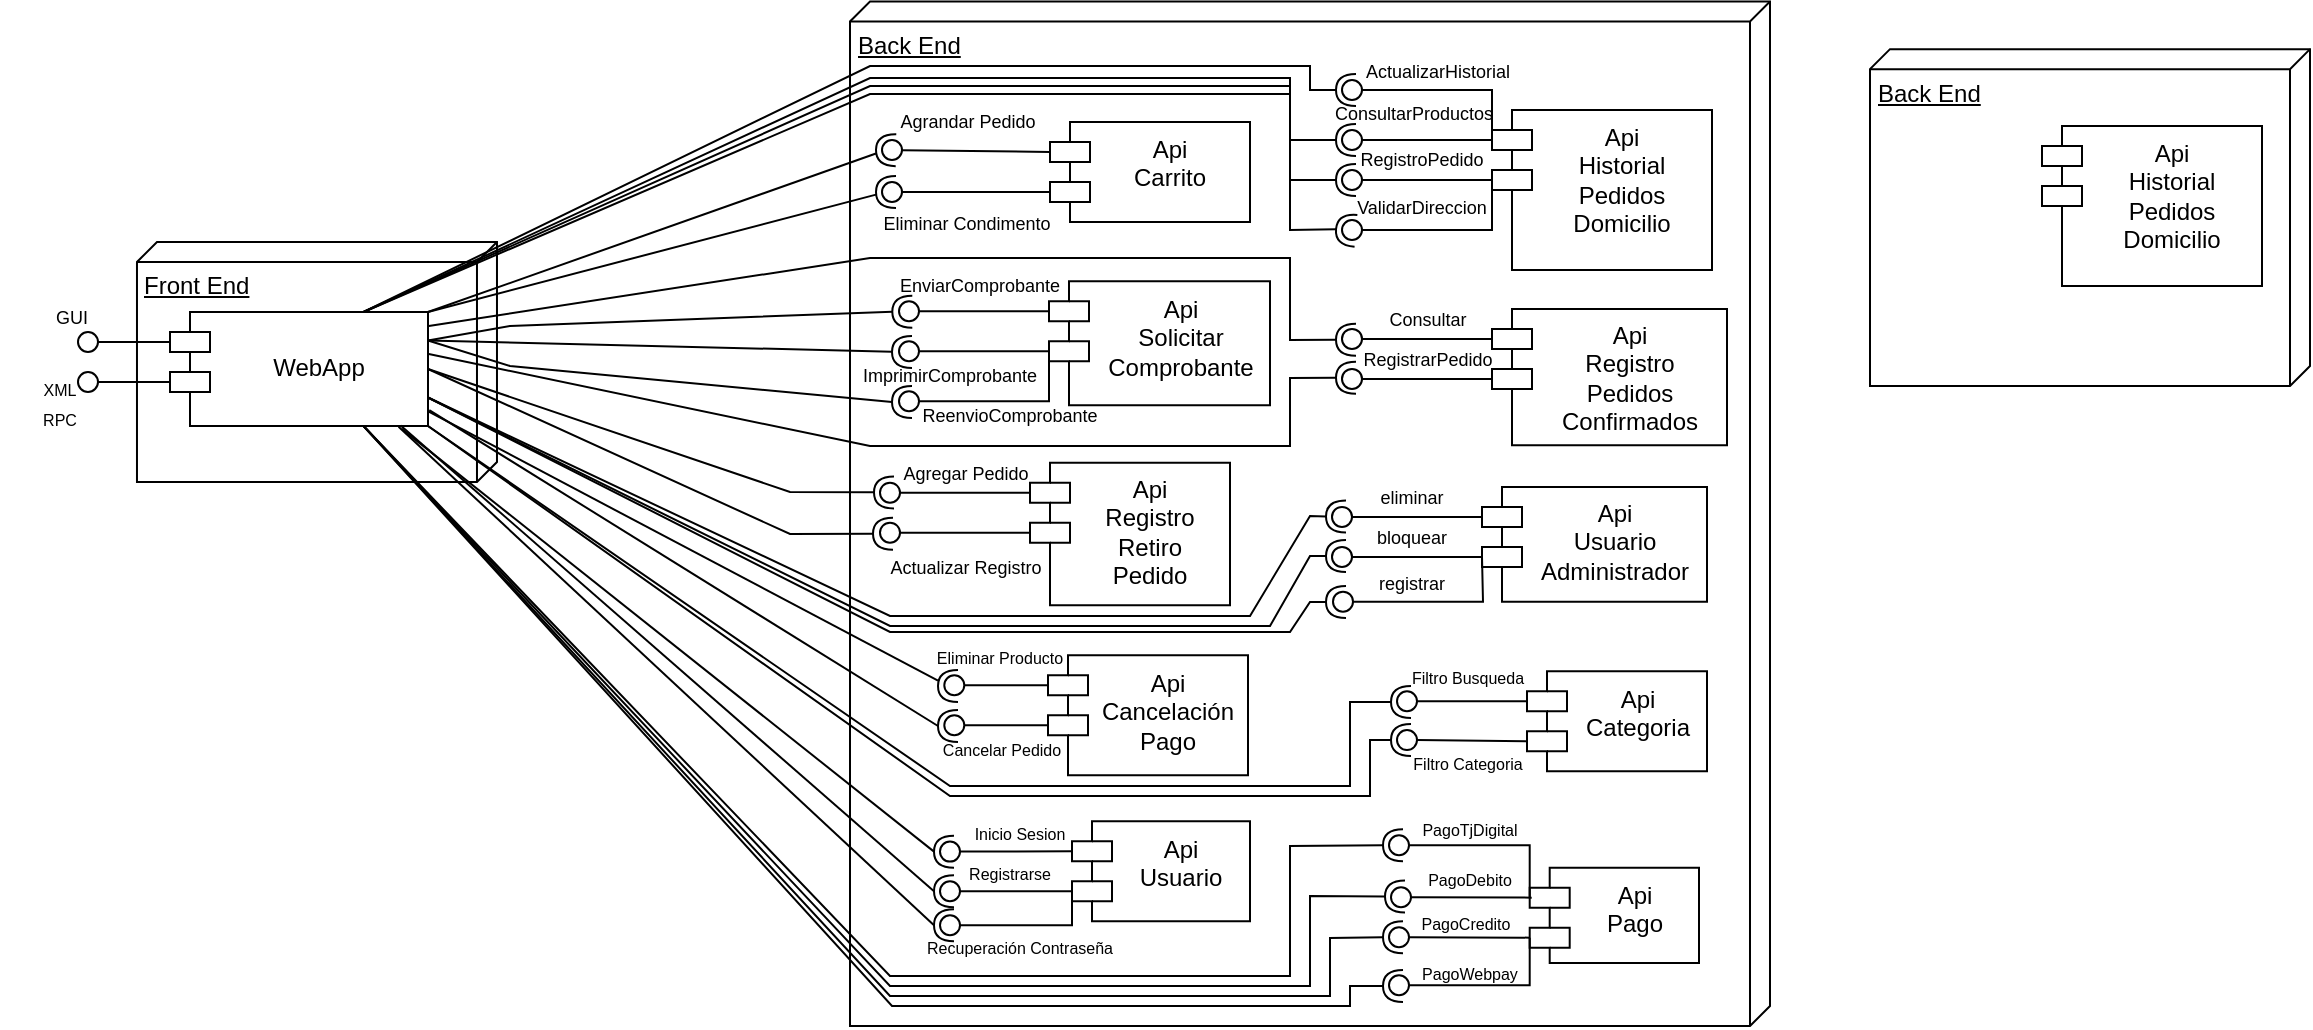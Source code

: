 <mxfile version="28.2.8">
  <diagram id="C5RBs43oDa-KdzZeNtuy" name="Page-1">
    <mxGraphModel dx="1069" dy="635" grid="1" gridSize="10" guides="1" tooltips="1" connect="1" arrows="1" fold="1" page="1" pageScale="1" pageWidth="827" pageHeight="1169" math="0" shadow="0">
      <root>
        <mxCell id="WIyWlLk6GJQsqaUBKTNV-0" />
        <mxCell id="WIyWlLk6GJQsqaUBKTNV-1" parent="WIyWlLk6GJQsqaUBKTNV-0" />
        <mxCell id="bISnMw1h52m2vTsG89oo-0" value="Front End" style="verticalAlign=top;align=left;spacingTop=8;spacingLeft=2;spacingRight=12;shape=cube;size=10;direction=south;fontStyle=4;html=1;whiteSpace=wrap;" parent="WIyWlLk6GJQsqaUBKTNV-1" vertex="1">
          <mxGeometry x="233.49" y="608" width="180" height="120" as="geometry" />
        </mxCell>
        <mxCell id="bISnMw1h52m2vTsG89oo-1" value="&lt;div&gt;&lt;br&gt;&lt;/div&gt;WebApp" style="shape=module;align=center;spacingLeft=20;align=center;verticalAlign=top;whiteSpace=wrap;html=1;" parent="WIyWlLk6GJQsqaUBKTNV-1" vertex="1">
          <mxGeometry x="250" y="643" width="129" height="57" as="geometry" />
        </mxCell>
        <mxCell id="bISnMw1h52m2vTsG89oo-3" value="" style="rounded=0;orthogonalLoop=1;jettySize=auto;html=1;endArrow=oval;endFill=0;sketch=0;sourcePerimeterSpacing=0;targetPerimeterSpacing=0;endSize=10;exitX=0;exitY=0;exitDx=0;exitDy=15;exitPerimeter=0;" parent="WIyWlLk6GJQsqaUBKTNV-1" source="bISnMw1h52m2vTsG89oo-1" edge="1">
          <mxGeometry relative="1" as="geometry">
            <mxPoint x="369" y="698" as="sourcePoint" />
            <mxPoint x="209" y="658" as="targetPoint" />
          </mxGeometry>
        </mxCell>
        <mxCell id="bISnMw1h52m2vTsG89oo-5" value="" style="rounded=0;orthogonalLoop=1;jettySize=auto;html=1;endArrow=oval;endFill=0;sketch=0;sourcePerimeterSpacing=0;targetPerimeterSpacing=0;endSize=10;exitX=0;exitY=0;exitDx=0;exitDy=35;exitPerimeter=0;" parent="WIyWlLk6GJQsqaUBKTNV-1" source="bISnMw1h52m2vTsG89oo-1" edge="1">
          <mxGeometry relative="1" as="geometry">
            <mxPoint x="269" y="683" as="sourcePoint" />
            <mxPoint x="209" y="678" as="targetPoint" />
          </mxGeometry>
        </mxCell>
        <mxCell id="bISnMw1h52m2vTsG89oo-6" value="&lt;font style=&quot;font-size: 9px;&quot;&gt;GUI&lt;/font&gt;" style="text;html=1;whiteSpace=wrap;strokeColor=none;fillColor=none;align=center;verticalAlign=middle;rounded=0;" parent="WIyWlLk6GJQsqaUBKTNV-1" vertex="1">
          <mxGeometry x="171" y="630" width="60" height="30" as="geometry" />
        </mxCell>
        <mxCell id="bISnMw1h52m2vTsG89oo-7" value="&lt;font style=&quot;font-size: 8px;&quot;&gt;XML&lt;/font&gt;&lt;div&gt;&lt;font style=&quot;font-size: 8px;&quot;&gt;RPC&lt;/font&gt;&lt;/div&gt;" style="text;html=1;whiteSpace=wrap;strokeColor=none;fillColor=none;align=center;verticalAlign=middle;rounded=0;" parent="WIyWlLk6GJQsqaUBKTNV-1" vertex="1">
          <mxGeometry x="165" y="673" width="60" height="30" as="geometry" />
        </mxCell>
        <mxCell id="bISnMw1h52m2vTsG89oo-41" value="Back End" style="verticalAlign=top;align=left;spacingTop=8;spacingLeft=2;spacingRight=12;shape=cube;size=10;direction=south;fontStyle=4;html=1;whiteSpace=wrap;" parent="WIyWlLk6GJQsqaUBKTNV-1" vertex="1">
          <mxGeometry x="590" y="487.72" width="460" height="512.28" as="geometry" />
        </mxCell>
        <mxCell id="bISnMw1h52m2vTsG89oo-43" value="Api&lt;div&gt;Cancelación Pago&lt;/div&gt;" style="shape=module;align=left;spacingLeft=20;align=center;verticalAlign=top;whiteSpace=wrap;html=1;" parent="WIyWlLk6GJQsqaUBKTNV-1" vertex="1">
          <mxGeometry x="689" y="814.63" width="100" height="60" as="geometry" />
        </mxCell>
        <mxCell id="bISnMw1h52m2vTsG89oo-45" value="" style="rounded=0;orthogonalLoop=1;jettySize=auto;html=1;endArrow=oval;endFill=0;sketch=0;sourcePerimeterSpacing=0;targetPerimeterSpacing=0;endSize=10;exitX=0;exitY=0;exitDx=0;exitDy=15;exitPerimeter=0;" parent="WIyWlLk6GJQsqaUBKTNV-1" source="bISnMw1h52m2vTsG89oo-43" edge="1">
          <mxGeometry relative="1" as="geometry">
            <mxPoint x="689" y="824.63" as="sourcePoint" />
            <mxPoint x="642.15" y="829.63" as="targetPoint" />
            <Array as="points" />
          </mxGeometry>
        </mxCell>
        <mxCell id="bISnMw1h52m2vTsG89oo-46" value="" style="rounded=0;orthogonalLoop=1;jettySize=auto;html=1;endArrow=oval;endFill=0;sketch=0;sourcePerimeterSpacing=0;targetPerimeterSpacing=0;endSize=10;exitX=0;exitY=0;exitDx=0;exitDy=35;exitPerimeter=0;" parent="WIyWlLk6GJQsqaUBKTNV-1" source="bISnMw1h52m2vTsG89oo-43" edge="1">
          <mxGeometry relative="1" as="geometry">
            <mxPoint x="679" y="949.63" as="sourcePoint" />
            <mxPoint x="642.15" y="849.63" as="targetPoint" />
            <Array as="points" />
          </mxGeometry>
        </mxCell>
        <mxCell id="bISnMw1h52m2vTsG89oo-48" value="&lt;font style=&quot;font-size: 8px;&quot;&gt;Eliminar Producto&lt;/font&gt;" style="text;html=1;whiteSpace=wrap;strokeColor=none;fillColor=none;align=center;verticalAlign=middle;rounded=0;" parent="WIyWlLk6GJQsqaUBKTNV-1" vertex="1">
          <mxGeometry x="625.15" y="805" width="80" height="20" as="geometry" />
        </mxCell>
        <mxCell id="bISnMw1h52m2vTsG89oo-59" value="&lt;font style=&quot;font-size: 8px;&quot;&gt;Cancelar Pedido&lt;/font&gt;" style="text;html=1;whiteSpace=wrap;strokeColor=none;fillColor=none;align=center;verticalAlign=middle;rounded=0;" parent="WIyWlLk6GJQsqaUBKTNV-1" vertex="1">
          <mxGeometry x="626.15" y="850.63" width="80" height="20" as="geometry" />
        </mxCell>
        <mxCell id="bISnMw1h52m2vTsG89oo-11" value="" style="ellipse;whiteSpace=wrap;html=1;align=center;aspect=fixed;fillColor=none;strokeColor=none;resizable=0;perimeter=centerPerimeter;rotatable=0;allowArrows=0;points=[];outlineConnect=1;" parent="WIyWlLk6GJQsqaUBKTNV-1" vertex="1">
          <mxGeometry x="580" y="812" width="10" height="10" as="geometry" />
        </mxCell>
        <mxCell id="bISnMw1h52m2vTsG89oo-21" value="" style="ellipse;whiteSpace=wrap;html=1;align=center;aspect=fixed;fillColor=none;strokeColor=none;resizable=0;perimeter=centerPerimeter;rotatable=0;allowArrows=0;points=[];outlineConnect=1;" parent="WIyWlLk6GJQsqaUBKTNV-1" vertex="1">
          <mxGeometry x="790" y="558" width="10" height="10" as="geometry" />
        </mxCell>
        <mxCell id="bISnMw1h52m2vTsG89oo-33" value="Api&lt;div&gt;Carrito&lt;/div&gt;" style="shape=module;align=left;spacingLeft=20;align=center;verticalAlign=top;whiteSpace=wrap;html=1;" parent="WIyWlLk6GJQsqaUBKTNV-1" vertex="1">
          <mxGeometry x="690" y="548" width="100" height="50" as="geometry" />
        </mxCell>
        <mxCell id="bISnMw1h52m2vTsG89oo-35" value="" style="rounded=0;orthogonalLoop=1;jettySize=auto;html=1;endArrow=oval;endFill=0;sketch=0;sourcePerimeterSpacing=0;targetPerimeterSpacing=0;endSize=10;exitX=0;exitY=0;exitDx=0;exitDy=15;exitPerimeter=0;" parent="WIyWlLk6GJQsqaUBKTNV-1" edge="1">
          <mxGeometry relative="1" as="geometry">
            <mxPoint x="690" y="563" as="sourcePoint" />
            <mxPoint x="611" y="562" as="targetPoint" />
          </mxGeometry>
        </mxCell>
        <mxCell id="bISnMw1h52m2vTsG89oo-36" value="" style="rounded=0;orthogonalLoop=1;jettySize=auto;html=1;endArrow=oval;endFill=0;sketch=0;sourcePerimeterSpacing=0;targetPerimeterSpacing=0;endSize=10;exitX=0;exitY=0;exitDx=0;exitDy=35;exitPerimeter=0;" parent="WIyWlLk6GJQsqaUBKTNV-1" edge="1">
          <mxGeometry relative="1" as="geometry">
            <mxPoint x="690" y="583" as="sourcePoint" />
            <mxPoint x="611" y="583" as="targetPoint" />
          </mxGeometry>
        </mxCell>
        <mxCell id="bISnMw1h52m2vTsG89oo-37" value="&lt;font style=&quot;font-size: 9px;&quot;&gt;Agrandar Pedido&lt;/font&gt;" style="text;html=1;whiteSpace=wrap;strokeColor=none;fillColor=none;align=center;verticalAlign=middle;rounded=0;rotation=0;" parent="WIyWlLk6GJQsqaUBKTNV-1" vertex="1">
          <mxGeometry x="609" y="537" width="80" height="20" as="geometry" />
        </mxCell>
        <mxCell id="bISnMw1h52m2vTsG89oo-38" value="&lt;font style=&quot;font-size: 9px;&quot;&gt;Eliminar Condimento&lt;/font&gt;" style="text;html=1;whiteSpace=wrap;strokeColor=none;fillColor=none;align=center;verticalAlign=middle;rounded=0;" parent="WIyWlLk6GJQsqaUBKTNV-1" vertex="1">
          <mxGeometry x="601" y="588" width="95" height="20" as="geometry" />
        </mxCell>
        <mxCell id="u_97CZU_eicXRqz8oZMc-39" value="Api&lt;div&gt;Historial&lt;/div&gt;&lt;div&gt;Pedidos&lt;/div&gt;&lt;div&gt;Domicilio&lt;/div&gt;" style="shape=module;align=left;spacingLeft=20;align=center;verticalAlign=top;whiteSpace=wrap;html=1;" vertex="1" parent="WIyWlLk6GJQsqaUBKTNV-1">
          <mxGeometry x="911" y="542" width="110" height="80" as="geometry" />
        </mxCell>
        <mxCell id="u_97CZU_eicXRqz8oZMc-41" value="" style="rounded=0;orthogonalLoop=1;jettySize=auto;html=1;endArrow=oval;endFill=0;sketch=0;sourcePerimeterSpacing=0;targetPerimeterSpacing=0;endSize=10;exitX=0;exitY=0;exitDx=0;exitDy=15;exitPerimeter=0;" edge="1" parent="WIyWlLk6GJQsqaUBKTNV-1" source="u_97CZU_eicXRqz8oZMc-39">
          <mxGeometry relative="1" as="geometry">
            <mxPoint x="911" y="558.15" as="sourcePoint" />
            <mxPoint x="841" y="557" as="targetPoint" />
          </mxGeometry>
        </mxCell>
        <mxCell id="u_97CZU_eicXRqz8oZMc-42" value="" style="rounded=0;orthogonalLoop=1;jettySize=auto;html=1;endArrow=oval;endFill=0;sketch=0;sourcePerimeterSpacing=0;targetPerimeterSpacing=0;endSize=10;exitX=0;exitY=0;exitDx=0;exitDy=35;exitPerimeter=0;" edge="1" parent="WIyWlLk6GJQsqaUBKTNV-1" source="u_97CZU_eicXRqz8oZMc-39">
          <mxGeometry relative="1" as="geometry">
            <mxPoint x="931" y="552" as="sourcePoint" />
            <mxPoint x="841" y="577" as="targetPoint" />
          </mxGeometry>
        </mxCell>
        <mxCell id="u_97CZU_eicXRqz8oZMc-43" value="" style="rounded=0;orthogonalLoop=1;jettySize=auto;html=1;endArrow=oval;endFill=0;sketch=0;sourcePerimeterSpacing=0;targetPerimeterSpacing=0;endSize=10;exitX=0;exitY=0;exitDx=0;exitDy=35;exitPerimeter=0;" edge="1" parent="WIyWlLk6GJQsqaUBKTNV-1" source="u_97CZU_eicXRqz8oZMc-39">
          <mxGeometry relative="1" as="geometry">
            <mxPoint x="921" y="572" as="sourcePoint" />
            <mxPoint x="841" y="602" as="targetPoint" />
            <Array as="points">
              <mxPoint x="911" y="602" />
            </Array>
          </mxGeometry>
        </mxCell>
        <mxCell id="u_97CZU_eicXRqz8oZMc-44" value="" style="rounded=0;orthogonalLoop=1;jettySize=auto;html=1;endArrow=oval;endFill=0;sketch=0;sourcePerimeterSpacing=0;targetPerimeterSpacing=0;endSize=10;exitX=0;exitY=0;exitDx=0;exitDy=15;exitPerimeter=0;" edge="1" parent="WIyWlLk6GJQsqaUBKTNV-1" source="u_97CZU_eicXRqz8oZMc-39">
          <mxGeometry relative="1" as="geometry">
            <mxPoint x="921" y="572" as="sourcePoint" />
            <mxPoint x="841" y="532" as="targetPoint" />
            <Array as="points">
              <mxPoint x="911" y="532" />
            </Array>
          </mxGeometry>
        </mxCell>
        <mxCell id="u_97CZU_eicXRqz8oZMc-45" value="&lt;font style=&quot;font-size: 9px;&quot;&gt;ActualizarHistorial&lt;/font&gt;" style="text;html=1;whiteSpace=wrap;strokeColor=none;fillColor=none;align=center;verticalAlign=middle;rounded=0;rotation=0;" vertex="1" parent="WIyWlLk6GJQsqaUBKTNV-1">
          <mxGeometry x="844" y="512" width="80" height="20" as="geometry" />
        </mxCell>
        <mxCell id="u_97CZU_eicXRqz8oZMc-47" value="&lt;font style=&quot;font-size: 9px;&quot;&gt;ConsultarProductos&lt;/font&gt;" style="text;html=1;whiteSpace=wrap;strokeColor=none;fillColor=none;align=center;verticalAlign=middle;rounded=0;rotation=0;" vertex="1" parent="WIyWlLk6GJQsqaUBKTNV-1">
          <mxGeometry x="832" y="533.37" width="80" height="20" as="geometry" />
        </mxCell>
        <mxCell id="u_97CZU_eicXRqz8oZMc-48" value="&lt;font style=&quot;font-size: 9px;&quot;&gt;RegistroPedido&lt;/font&gt;" style="text;html=1;whiteSpace=wrap;strokeColor=none;fillColor=none;align=center;verticalAlign=middle;rounded=0;rotation=0;" vertex="1" parent="WIyWlLk6GJQsqaUBKTNV-1">
          <mxGeometry x="836" y="556.15" width="80" height="20" as="geometry" />
        </mxCell>
        <mxCell id="u_97CZU_eicXRqz8oZMc-49" value="&lt;font style=&quot;font-size: 9px;&quot;&gt;ValidarDireccion&lt;/font&gt;" style="text;html=1;whiteSpace=wrap;strokeColor=none;fillColor=none;align=center;verticalAlign=middle;rounded=0;rotation=0;" vertex="1" parent="WIyWlLk6GJQsqaUBKTNV-1">
          <mxGeometry x="836" y="580" width="80" height="20" as="geometry" />
        </mxCell>
        <mxCell id="u_97CZU_eicXRqz8oZMc-50" value="Api&lt;div&gt;Solicitar&lt;/div&gt;&lt;div&gt;Comprobante&lt;/div&gt;" style="shape=module;align=left;spacingLeft=20;align=center;verticalAlign=top;whiteSpace=wrap;html=1;" vertex="1" parent="WIyWlLk6GJQsqaUBKTNV-1">
          <mxGeometry x="689.5" y="627.63" width="110.5" height="62" as="geometry" />
        </mxCell>
        <mxCell id="u_97CZU_eicXRqz8oZMc-51" value="" style="rounded=0;orthogonalLoop=1;jettySize=auto;html=1;endArrow=oval;endFill=0;sketch=0;sourcePerimeterSpacing=0;targetPerimeterSpacing=0;endSize=10;exitX=0;exitY=0;exitDx=0;exitDy=15;exitPerimeter=0;" edge="1" parent="WIyWlLk6GJQsqaUBKTNV-1" source="u_97CZU_eicXRqz8oZMc-50">
          <mxGeometry relative="1" as="geometry">
            <mxPoint x="689.5" y="643.78" as="sourcePoint" />
            <mxPoint x="619.5" y="642.63" as="targetPoint" />
          </mxGeometry>
        </mxCell>
        <mxCell id="u_97CZU_eicXRqz8oZMc-52" value="" style="rounded=0;orthogonalLoop=1;jettySize=auto;html=1;endArrow=oval;endFill=0;sketch=0;sourcePerimeterSpacing=0;targetPerimeterSpacing=0;endSize=10;exitX=0;exitY=0;exitDx=0;exitDy=35;exitPerimeter=0;" edge="1" parent="WIyWlLk6GJQsqaUBKTNV-1" source="u_97CZU_eicXRqz8oZMc-50">
          <mxGeometry relative="1" as="geometry">
            <mxPoint x="709.5" y="637.63" as="sourcePoint" />
            <mxPoint x="619.5" y="662.63" as="targetPoint" />
          </mxGeometry>
        </mxCell>
        <mxCell id="u_97CZU_eicXRqz8oZMc-53" value="" style="rounded=0;orthogonalLoop=1;jettySize=auto;html=1;endArrow=oval;endFill=0;sketch=0;sourcePerimeterSpacing=0;targetPerimeterSpacing=0;endSize=10;exitX=0;exitY=0;exitDx=0;exitDy=35;exitPerimeter=0;" edge="1" parent="WIyWlLk6GJQsqaUBKTNV-1" source="u_97CZU_eicXRqz8oZMc-50">
          <mxGeometry relative="1" as="geometry">
            <mxPoint x="699.5" y="657.63" as="sourcePoint" />
            <mxPoint x="619.5" y="687.63" as="targetPoint" />
            <Array as="points">
              <mxPoint x="689.5" y="687.63" />
            </Array>
          </mxGeometry>
        </mxCell>
        <mxCell id="u_97CZU_eicXRqz8oZMc-56" value="&lt;font style=&quot;font-size: 9px;&quot;&gt;EnviarComprobante&lt;/font&gt;" style="text;html=1;whiteSpace=wrap;strokeColor=none;fillColor=none;align=center;verticalAlign=middle;rounded=0;rotation=0;" vertex="1" parent="WIyWlLk6GJQsqaUBKTNV-1">
          <mxGeometry x="614.5" y="619" width="80" height="20" as="geometry" />
        </mxCell>
        <mxCell id="u_97CZU_eicXRqz8oZMc-57" value="&lt;font style=&quot;font-size: 9px;&quot;&gt;ImprimirComprobante&lt;/font&gt;" style="text;html=1;whiteSpace=wrap;strokeColor=none;fillColor=none;align=center;verticalAlign=middle;rounded=0;rotation=0;" vertex="1" parent="WIyWlLk6GJQsqaUBKTNV-1">
          <mxGeometry x="600" y="663.86" width="80" height="20" as="geometry" />
        </mxCell>
        <mxCell id="u_97CZU_eicXRqz8oZMc-58" value="&lt;font style=&quot;font-size: 9px;&quot;&gt;ReenvioComprobante&lt;/font&gt;" style="text;html=1;whiteSpace=wrap;strokeColor=none;fillColor=none;align=center;verticalAlign=middle;rounded=0;rotation=0;" vertex="1" parent="WIyWlLk6GJQsqaUBKTNV-1">
          <mxGeometry x="630" y="683.86" width="80" height="20" as="geometry" />
        </mxCell>
        <mxCell id="u_97CZU_eicXRqz8oZMc-59" value="Api&lt;div&gt;Registro&lt;/div&gt;&lt;div&gt;Pedidos&lt;/div&gt;&lt;div&gt;Confirmados&lt;/div&gt;" style="shape=module;align=left;spacingLeft=20;align=center;verticalAlign=top;whiteSpace=wrap;html=1;" vertex="1" parent="WIyWlLk6GJQsqaUBKTNV-1">
          <mxGeometry x="911" y="641.45" width="117.5" height="68.18" as="geometry" />
        </mxCell>
        <mxCell id="u_97CZU_eicXRqz8oZMc-60" value="" style="rounded=0;orthogonalLoop=1;jettySize=auto;html=1;endArrow=oval;endFill=0;sketch=0;sourcePerimeterSpacing=0;targetPerimeterSpacing=0;endSize=10;exitX=0;exitY=0;exitDx=0;exitDy=15;exitPerimeter=0;" edge="1" parent="WIyWlLk6GJQsqaUBKTNV-1" source="u_97CZU_eicXRqz8oZMc-59">
          <mxGeometry relative="1" as="geometry">
            <mxPoint x="911" y="657.6" as="sourcePoint" />
            <mxPoint x="841" y="656.45" as="targetPoint" />
          </mxGeometry>
        </mxCell>
        <mxCell id="u_97CZU_eicXRqz8oZMc-61" value="" style="rounded=0;orthogonalLoop=1;jettySize=auto;html=1;endArrow=oval;endFill=0;sketch=0;sourcePerimeterSpacing=0;targetPerimeterSpacing=0;endSize=10;exitX=0;exitY=0;exitDx=0;exitDy=35;exitPerimeter=0;" edge="1" parent="WIyWlLk6GJQsqaUBKTNV-1" source="u_97CZU_eicXRqz8oZMc-59">
          <mxGeometry relative="1" as="geometry">
            <mxPoint x="931" y="651.45" as="sourcePoint" />
            <mxPoint x="841" y="676.45" as="targetPoint" />
          </mxGeometry>
        </mxCell>
        <mxCell id="u_97CZU_eicXRqz8oZMc-63" value="&lt;font style=&quot;font-size: 9px;&quot;&gt;Consultar&lt;/font&gt;" style="text;html=1;whiteSpace=wrap;strokeColor=none;fillColor=none;align=center;verticalAlign=middle;rounded=0;rotation=0;" vertex="1" parent="WIyWlLk6GJQsqaUBKTNV-1">
          <mxGeometry x="838.5" y="635.82" width="80" height="20" as="geometry" />
        </mxCell>
        <mxCell id="u_97CZU_eicXRqz8oZMc-64" value="&lt;font style=&quot;font-size: 9px;&quot;&gt;RegistrarPedido&lt;/font&gt;" style="text;html=1;whiteSpace=wrap;strokeColor=none;fillColor=none;align=center;verticalAlign=middle;rounded=0;rotation=0;" vertex="1" parent="WIyWlLk6GJQsqaUBKTNV-1">
          <mxGeometry x="838.5" y="655.82" width="80" height="20" as="geometry" />
        </mxCell>
        <mxCell id="u_97CZU_eicXRqz8oZMc-66" value="Api&lt;div&gt;Registro&lt;/div&gt;&lt;div&gt;Retiro&lt;/div&gt;&lt;div&gt;Pedido&lt;/div&gt;" style="shape=module;align=left;spacingLeft=20;align=center;verticalAlign=top;whiteSpace=wrap;html=1;" vertex="1" parent="WIyWlLk6GJQsqaUBKTNV-1">
          <mxGeometry x="680" y="718.35" width="100" height="71.28" as="geometry" />
        </mxCell>
        <mxCell id="u_97CZU_eicXRqz8oZMc-67" value="" style="rounded=0;orthogonalLoop=1;jettySize=auto;html=1;endArrow=oval;endFill=0;sketch=0;sourcePerimeterSpacing=0;targetPerimeterSpacing=0;endSize=10;exitX=0;exitY=0;exitDx=0;exitDy=15;exitPerimeter=0;" edge="1" parent="WIyWlLk6GJQsqaUBKTNV-1" source="u_97CZU_eicXRqz8oZMc-66">
          <mxGeometry relative="1" as="geometry">
            <mxPoint x="680" y="734.5" as="sourcePoint" />
            <mxPoint x="610" y="733.35" as="targetPoint" />
          </mxGeometry>
        </mxCell>
        <mxCell id="u_97CZU_eicXRqz8oZMc-68" value="" style="rounded=0;orthogonalLoop=1;jettySize=auto;html=1;endArrow=oval;endFill=0;sketch=0;sourcePerimeterSpacing=0;targetPerimeterSpacing=0;endSize=10;exitX=0;exitY=0;exitDx=0;exitDy=35;exitPerimeter=0;" edge="1" parent="WIyWlLk6GJQsqaUBKTNV-1" source="u_97CZU_eicXRqz8oZMc-66">
          <mxGeometry relative="1" as="geometry">
            <mxPoint x="700" y="728.35" as="sourcePoint" />
            <mxPoint x="610" y="753.35" as="targetPoint" />
          </mxGeometry>
        </mxCell>
        <mxCell id="u_97CZU_eicXRqz8oZMc-69" value="&lt;font style=&quot;font-size: 9px;&quot;&gt;Agregar Pedido&lt;/font&gt;" style="text;html=1;whiteSpace=wrap;strokeColor=none;fillColor=none;align=center;verticalAlign=middle;rounded=0;rotation=0;" vertex="1" parent="WIyWlLk6GJQsqaUBKTNV-1">
          <mxGeometry x="607.5" y="712.72" width="80" height="20" as="geometry" />
        </mxCell>
        <mxCell id="u_97CZU_eicXRqz8oZMc-70" value="&lt;font style=&quot;font-size: 9px;&quot;&gt;Actualizar Registro&lt;/font&gt;" style="text;html=1;whiteSpace=wrap;strokeColor=none;fillColor=none;align=center;verticalAlign=middle;rounded=0;rotation=0;" vertex="1" parent="WIyWlLk6GJQsqaUBKTNV-1">
          <mxGeometry x="607.5" y="759.63" width="80" height="20" as="geometry" />
        </mxCell>
        <mxCell id="u_97CZU_eicXRqz8oZMc-71" value="Api&lt;div&gt;Usuario&lt;/div&gt;&lt;div&gt;Administrador&lt;/div&gt;" style="shape=module;align=left;spacingLeft=20;align=center;verticalAlign=top;whiteSpace=wrap;html=1;" vertex="1" parent="WIyWlLk6GJQsqaUBKTNV-1">
          <mxGeometry x="906" y="730.45" width="112.5" height="57.37" as="geometry" />
        </mxCell>
        <mxCell id="u_97CZU_eicXRqz8oZMc-72" value="" style="rounded=0;orthogonalLoop=1;jettySize=auto;html=1;endArrow=oval;endFill=0;sketch=0;sourcePerimeterSpacing=0;targetPerimeterSpacing=0;endSize=10;exitX=0;exitY=0;exitDx=0;exitDy=15;exitPerimeter=0;" edge="1" parent="WIyWlLk6GJQsqaUBKTNV-1" source="u_97CZU_eicXRqz8oZMc-71">
          <mxGeometry relative="1" as="geometry">
            <mxPoint x="906" y="746.6" as="sourcePoint" />
            <mxPoint x="836" y="745.45" as="targetPoint" />
          </mxGeometry>
        </mxCell>
        <mxCell id="u_97CZU_eicXRqz8oZMc-73" value="" style="rounded=0;orthogonalLoop=1;jettySize=auto;html=1;endArrow=oval;endFill=0;sketch=0;sourcePerimeterSpacing=0;targetPerimeterSpacing=0;endSize=10;exitX=0;exitY=0;exitDx=0;exitDy=35;exitPerimeter=0;" edge="1" parent="WIyWlLk6GJQsqaUBKTNV-1" source="u_97CZU_eicXRqz8oZMc-71">
          <mxGeometry relative="1" as="geometry">
            <mxPoint x="926" y="740.45" as="sourcePoint" />
            <mxPoint x="836" y="765.45" as="targetPoint" />
          </mxGeometry>
        </mxCell>
        <mxCell id="u_97CZU_eicXRqz8oZMc-74" value="&lt;font style=&quot;font-size: 9px;&quot;&gt;eliminar&lt;/font&gt;" style="text;html=1;whiteSpace=wrap;strokeColor=none;fillColor=none;align=center;verticalAlign=middle;rounded=0;rotation=0;" vertex="1" parent="WIyWlLk6GJQsqaUBKTNV-1">
          <mxGeometry x="831" y="724.82" width="80" height="20" as="geometry" />
        </mxCell>
        <mxCell id="u_97CZU_eicXRqz8oZMc-75" value="&lt;font style=&quot;font-size: 9px;&quot;&gt;bloquear&lt;/font&gt;" style="text;html=1;whiteSpace=wrap;strokeColor=none;fillColor=none;align=center;verticalAlign=middle;rounded=0;rotation=0;" vertex="1" parent="WIyWlLk6GJQsqaUBKTNV-1">
          <mxGeometry x="831" y="744.82" width="80" height="20" as="geometry" />
        </mxCell>
        <mxCell id="u_97CZU_eicXRqz8oZMc-76" value="" style="rounded=0;orthogonalLoop=1;jettySize=auto;html=1;endArrow=oval;endFill=0;sketch=0;sourcePerimeterSpacing=0;targetPerimeterSpacing=0;endSize=10;exitX=0;exitY=0;exitDx=0;exitDy=35;exitPerimeter=0;" edge="1" parent="WIyWlLk6GJQsqaUBKTNV-1" source="u_97CZU_eicXRqz8oZMc-71">
          <mxGeometry relative="1" as="geometry">
            <mxPoint x="906" y="767.82" as="sourcePoint" />
            <mxPoint x="836.5" y="787.82" as="targetPoint" />
            <Array as="points">
              <mxPoint x="906.5" y="787.82" />
            </Array>
          </mxGeometry>
        </mxCell>
        <mxCell id="u_97CZU_eicXRqz8oZMc-77" value="&lt;font style=&quot;font-size: 9px;&quot;&gt;registrar&lt;/font&gt;" style="text;html=1;whiteSpace=wrap;strokeColor=none;fillColor=none;align=center;verticalAlign=middle;rounded=0;rotation=0;" vertex="1" parent="WIyWlLk6GJQsqaUBKTNV-1">
          <mxGeometry x="831" y="767.82" width="80" height="20" as="geometry" />
        </mxCell>
        <mxCell id="bISnMw1h52m2vTsG89oo-50" value="Api&lt;div&gt;Pago&lt;/div&gt;" style="shape=module;align=left;spacingLeft=20;align=center;verticalAlign=top;whiteSpace=wrap;html=1;" parent="WIyWlLk6GJQsqaUBKTNV-1" vertex="1">
          <mxGeometry x="929.85" y="920.82" width="84.65" height="47.63" as="geometry" />
        </mxCell>
        <mxCell id="bISnMw1h52m2vTsG89oo-65" value="&lt;font style=&quot;font-size: 8px;&quot;&gt;PagoWebpay&lt;/font&gt;" style="text;html=1;whiteSpace=wrap;strokeColor=none;fillColor=none;align=center;verticalAlign=middle;rounded=0;rotation=0;" parent="WIyWlLk6GJQsqaUBKTNV-1" vertex="1">
          <mxGeometry x="859.502" y="962.625" width="80" height="20" as="geometry" />
        </mxCell>
        <mxCell id="u_97CZU_eicXRqz8oZMc-28" value="Api&lt;div&gt;Usuario&lt;/div&gt;" style="shape=module;align=left;spacingLeft=20;align=center;verticalAlign=top;whiteSpace=wrap;html=1;" vertex="1" parent="WIyWlLk6GJQsqaUBKTNV-1">
          <mxGeometry x="701" y="897.63" width="89" height="50" as="geometry" />
        </mxCell>
        <mxCell id="u_97CZU_eicXRqz8oZMc-32" value="&lt;font style=&quot;font-size: 8px;&quot;&gt;Inicio Sesion&lt;/font&gt;" style="text;html=1;whiteSpace=wrap;strokeColor=none;fillColor=none;align=center;verticalAlign=middle;rounded=0;" vertex="1" parent="WIyWlLk6GJQsqaUBKTNV-1">
          <mxGeometry x="635" y="892.63" width="80" height="20" as="geometry" />
        </mxCell>
        <mxCell id="u_97CZU_eicXRqz8oZMc-33" value="&lt;font style=&quot;font-size: 8px;&quot;&gt;Registrarse&lt;/font&gt;" style="text;html=1;whiteSpace=wrap;strokeColor=none;fillColor=none;align=center;verticalAlign=middle;rounded=0;" vertex="1" parent="WIyWlLk6GJQsqaUBKTNV-1">
          <mxGeometry x="630" y="912.63" width="80" height="20" as="geometry" />
        </mxCell>
        <mxCell id="u_97CZU_eicXRqz8oZMc-34" value="&lt;font style=&quot;font-size: 8px;&quot;&gt;&lt;font style=&quot;&quot;&gt;&lt;font style=&quot;&quot;&gt;Recuperación&amp;nbsp;&lt;/font&gt;&lt;/font&gt;&lt;span style=&quot;background-color: transparent; color: light-dark(rgb(0, 0, 0), rgb(255, 255, 255));&quot;&gt;Contraseña&lt;/span&gt;&lt;/font&gt;" style="text;html=1;whiteSpace=wrap;strokeColor=none;fillColor=none;align=center;verticalAlign=middle;rounded=0;" vertex="1" parent="WIyWlLk6GJQsqaUBKTNV-1">
          <mxGeometry x="630" y="949.63" width="90" height="20" as="geometry" />
        </mxCell>
        <mxCell id="u_97CZU_eicXRqz8oZMc-35" value="&lt;font style=&quot;font-size: 8px;&quot;&gt;PagoTjDigital&lt;/font&gt;" style="text;html=1;whiteSpace=wrap;strokeColor=none;fillColor=none;align=center;verticalAlign=middle;rounded=0;rotation=0;" vertex="1" parent="WIyWlLk6GJQsqaUBKTNV-1">
          <mxGeometry x="859.5" y="892.63" width="80" height="16" as="geometry" />
        </mxCell>
        <mxCell id="u_97CZU_eicXRqz8oZMc-36" value="&lt;span style=&quot;font-size: 8px;&quot;&gt;PagoDebito&lt;/span&gt;" style="text;html=1;whiteSpace=wrap;strokeColor=none;fillColor=none;align=center;verticalAlign=middle;rounded=0;rotation=0;" vertex="1" parent="WIyWlLk6GJQsqaUBKTNV-1">
          <mxGeometry x="859.5" y="917.14" width="80" height="17.5" as="geometry" />
        </mxCell>
        <mxCell id="u_97CZU_eicXRqz8oZMc-37" value="&lt;font style=&quot;font-size: 8px;&quot;&gt;PagoCredito&lt;/font&gt;" style="text;html=1;whiteSpace=wrap;strokeColor=none;fillColor=none;align=center;verticalAlign=middle;rounded=0;rotation=0;" vertex="1" parent="WIyWlLk6GJQsqaUBKTNV-1">
          <mxGeometry x="858.499" y="937.644" width="80" height="20" as="geometry" />
        </mxCell>
        <mxCell id="u_97CZU_eicXRqz8oZMc-80" value="" style="rounded=0;orthogonalLoop=1;jettySize=auto;html=1;endArrow=oval;endFill=0;sketch=0;sourcePerimeterSpacing=0;targetPerimeterSpacing=0;endSize=10;exitX=0;exitY=0;exitDx=0;exitDy=35;exitPerimeter=0;" edge="1" parent="WIyWlLk6GJQsqaUBKTNV-1" source="u_97CZU_eicXRqz8oZMc-28">
          <mxGeometry relative="1" as="geometry">
            <mxPoint x="700" y="929.63" as="sourcePoint" />
            <mxPoint x="640" y="932.63" as="targetPoint" />
            <Array as="points" />
          </mxGeometry>
        </mxCell>
        <mxCell id="u_97CZU_eicXRqz8oZMc-81" value="" style="rounded=0;orthogonalLoop=1;jettySize=auto;html=1;endArrow=oval;endFill=0;sketch=0;sourcePerimeterSpacing=0;targetPerimeterSpacing=0;endSize=10;exitX=0;exitY=0;exitDx=0;exitDy=35;exitPerimeter=0;" edge="1" parent="WIyWlLk6GJQsqaUBKTNV-1" source="u_97CZU_eicXRqz8oZMc-28">
          <mxGeometry relative="1" as="geometry">
            <mxPoint x="700" y="939.5" as="sourcePoint" />
            <mxPoint x="640" y="949.63" as="targetPoint" />
            <Array as="points">
              <mxPoint x="701" y="949.63" />
            </Array>
          </mxGeometry>
        </mxCell>
        <mxCell id="u_97CZU_eicXRqz8oZMc-83" value="" style="rounded=0;orthogonalLoop=1;jettySize=auto;html=1;endArrow=oval;endFill=0;sketch=0;sourcePerimeterSpacing=0;targetPerimeterSpacing=0;endSize=10;exitX=0;exitY=0;exitDx=0;exitDy=15;exitPerimeter=0;" edge="1" parent="WIyWlLk6GJQsqaUBKTNV-1" source="bISnMw1h52m2vTsG89oo-50">
          <mxGeometry relative="1" as="geometry">
            <mxPoint x="929.85" y="934.63" as="sourcePoint" />
            <mxPoint x="864.5" y="909.63" as="targetPoint" />
            <Array as="points">
              <mxPoint x="929.85" y="909.63" />
            </Array>
          </mxGeometry>
        </mxCell>
        <mxCell id="u_97CZU_eicXRqz8oZMc-84" value="" style="rounded=0;orthogonalLoop=1;jettySize=auto;html=1;endArrow=oval;endFill=0;sketch=0;sourcePerimeterSpacing=0;targetPerimeterSpacing=0;endSize=10;exitX=0;exitY=0;exitDx=0;exitDy=35;exitPerimeter=0;" edge="1" parent="WIyWlLk6GJQsqaUBKTNV-1" source="bISnMw1h52m2vTsG89oo-50">
          <mxGeometry relative="1" as="geometry">
            <mxPoint x="929.85" y="954.63" as="sourcePoint" />
            <mxPoint x="864.5" y="979.63" as="targetPoint" />
            <Array as="points">
              <mxPoint x="929.85" y="979.63" />
            </Array>
          </mxGeometry>
        </mxCell>
        <mxCell id="u_97CZU_eicXRqz8oZMc-85" value="" style="rounded=0;orthogonalLoop=1;jettySize=auto;html=1;endArrow=oval;endFill=0;sketch=0;sourcePerimeterSpacing=0;targetPerimeterSpacing=0;endSize=10;exitX=0;exitY=0;exitDx=0;exitDy=15;exitPerimeter=0;" edge="1" parent="WIyWlLk6GJQsqaUBKTNV-1">
          <mxGeometry relative="1" as="geometry">
            <mxPoint x="930.85" y="935.82" as="sourcePoint" />
            <mxPoint x="865.5" y="935.63" as="targetPoint" />
            <Array as="points" />
          </mxGeometry>
        </mxCell>
        <mxCell id="u_97CZU_eicXRqz8oZMc-86" value="" style="rounded=0;orthogonalLoop=1;jettySize=auto;html=1;endArrow=oval;endFill=0;sketch=0;sourcePerimeterSpacing=0;targetPerimeterSpacing=0;endSize=10;exitX=0;exitY=0;exitDx=0;exitDy=35;exitPerimeter=0;" edge="1" parent="WIyWlLk6GJQsqaUBKTNV-1" source="bISnMw1h52m2vTsG89oo-50">
          <mxGeometry relative="1" as="geometry">
            <mxPoint x="929.85" y="954.63" as="sourcePoint" />
            <mxPoint x="864.5" y="955.63" as="targetPoint" />
            <Array as="points" />
          </mxGeometry>
        </mxCell>
        <mxCell id="u_97CZU_eicXRqz8oZMc-91" value="" style="rounded=0;orthogonalLoop=1;jettySize=auto;html=1;endArrow=none;endFill=0;sketch=0;sourcePerimeterSpacing=0;targetPerimeterSpacing=0;endSize=10;exitX=1;exitY=0;exitDx=0;exitDy=0;" edge="1" parent="WIyWlLk6GJQsqaUBKTNV-1" source="bISnMw1h52m2vTsG89oo-1" target="u_97CZU_eicXRqz8oZMc-93">
          <mxGeometry relative="1" as="geometry">
            <mxPoint x="509" y="625.5" as="sourcePoint" />
            <mxPoint x="580" y="560" as="targetPoint" />
            <Array as="points" />
          </mxGeometry>
        </mxCell>
        <mxCell id="u_97CZU_eicXRqz8oZMc-93" value="" style="shape=requiredInterface;html=1;verticalLabelPosition=bottom;sketch=0;rotation=-179;fontSize=11;" vertex="1" parent="WIyWlLk6GJQsqaUBKTNV-1">
          <mxGeometry x="603" y="554" width="10" height="16" as="geometry" />
        </mxCell>
        <mxCell id="u_97CZU_eicXRqz8oZMc-94" value="" style="rounded=0;orthogonalLoop=1;jettySize=auto;html=1;endArrow=none;endFill=0;sketch=0;sourcePerimeterSpacing=0;targetPerimeterSpacing=0;endSize=10;exitX=1;exitY=0;exitDx=0;exitDy=0;" edge="1" parent="WIyWlLk6GJQsqaUBKTNV-1" source="bISnMw1h52m2vTsG89oo-1" target="u_97CZU_eicXRqz8oZMc-95">
          <mxGeometry relative="1" as="geometry">
            <mxPoint x="380" y="640" as="sourcePoint" />
            <mxPoint x="570" y="590" as="targetPoint" />
            <Array as="points" />
          </mxGeometry>
        </mxCell>
        <mxCell id="u_97CZU_eicXRqz8oZMc-95" value="" style="shape=requiredInterface;html=1;verticalLabelPosition=bottom;sketch=0;rotation=-180;" vertex="1" parent="WIyWlLk6GJQsqaUBKTNV-1">
          <mxGeometry x="603" y="575" width="10" height="16" as="geometry" />
        </mxCell>
        <mxCell id="u_97CZU_eicXRqz8oZMc-98" value="" style="rounded=0;orthogonalLoop=1;jettySize=auto;html=1;endArrow=none;endFill=0;sketch=0;sourcePerimeterSpacing=0;targetPerimeterSpacing=0;endSize=10;exitX=1;exitY=0.25;exitDx=0;exitDy=0;entryX=1;entryY=0.5;entryDx=0;entryDy=0;entryPerimeter=0;" edge="1" parent="WIyWlLk6GJQsqaUBKTNV-1" source="bISnMw1h52m2vTsG89oo-1" target="u_97CZU_eicXRqz8oZMc-99">
          <mxGeometry relative="1" as="geometry">
            <mxPoint x="379.0" y="655.25" as="sourcePoint" />
            <mxPoint x="611.15" y="640.825" as="targetPoint" />
            <Array as="points">
              <mxPoint x="420" y="650" />
            </Array>
          </mxGeometry>
        </mxCell>
        <mxCell id="u_97CZU_eicXRqz8oZMc-99" value="" style="shape=requiredInterface;html=1;verticalLabelPosition=bottom;sketch=0;rotation=-180;" vertex="1" parent="WIyWlLk6GJQsqaUBKTNV-1">
          <mxGeometry x="611.15" y="634.82" width="10" height="16" as="geometry" />
        </mxCell>
        <mxCell id="u_97CZU_eicXRqz8oZMc-100" value="" style="rounded=0;orthogonalLoop=1;jettySize=auto;html=1;endArrow=none;endFill=0;sketch=0;sourcePerimeterSpacing=0;targetPerimeterSpacing=0;endSize=10;exitX=1;exitY=0.25;exitDx=0;exitDy=0;" edge="1" parent="WIyWlLk6GJQsqaUBKTNV-1" source="bISnMw1h52m2vTsG89oo-1" target="u_97CZU_eicXRqz8oZMc-101">
          <mxGeometry relative="1" as="geometry">
            <mxPoint x="480" y="664" as="sourcePoint" />
            <mxPoint x="580" y="660" as="targetPoint" />
            <Array as="points" />
          </mxGeometry>
        </mxCell>
        <mxCell id="u_97CZU_eicXRqz8oZMc-101" value="" style="shape=requiredInterface;html=1;verticalLabelPosition=bottom;sketch=0;rotation=-180;" vertex="1" parent="WIyWlLk6GJQsqaUBKTNV-1">
          <mxGeometry x="611" y="655" width="10" height="16" as="geometry" />
        </mxCell>
        <mxCell id="u_97CZU_eicXRqz8oZMc-102" value="" style="rounded=0;orthogonalLoop=1;jettySize=auto;html=1;endArrow=none;endFill=0;sketch=0;sourcePerimeterSpacing=0;targetPerimeterSpacing=0;endSize=10;exitX=1;exitY=0.25;exitDx=0;exitDy=0;entryX=1;entryY=0.5;entryDx=0;entryDy=0;entryPerimeter=0;" edge="1" parent="WIyWlLk6GJQsqaUBKTNV-1" target="u_97CZU_eicXRqz8oZMc-104">
          <mxGeometry relative="1" as="geometry">
            <mxPoint x="379" y="657.25" as="sourcePoint" />
            <mxPoint x="612" y="688" as="targetPoint" />
            <Array as="points">
              <mxPoint x="420" y="670" />
            </Array>
          </mxGeometry>
        </mxCell>
        <mxCell id="u_97CZU_eicXRqz8oZMc-104" value="" style="shape=requiredInterface;html=1;verticalLabelPosition=bottom;sketch=0;rotation=-180;" vertex="1" parent="WIyWlLk6GJQsqaUBKTNV-1">
          <mxGeometry x="611" y="680" width="10" height="16" as="geometry" />
        </mxCell>
        <mxCell id="u_97CZU_eicXRqz8oZMc-106" value="" style="rounded=0;orthogonalLoop=1;jettySize=auto;html=1;endArrow=none;endFill=0;sketch=0;sourcePerimeterSpacing=0;targetPerimeterSpacing=0;endSize=10;exitX=1;exitY=0.5;exitDx=0;exitDy=0;" edge="1" parent="WIyWlLk6GJQsqaUBKTNV-1" source="bISnMw1h52m2vTsG89oo-1" target="u_97CZU_eicXRqz8oZMc-108">
          <mxGeometry relative="1" as="geometry">
            <mxPoint x="430" y="650" as="sourcePoint" />
            <mxPoint x="580" y="730" as="targetPoint" />
            <Array as="points">
              <mxPoint x="560" y="733" />
            </Array>
          </mxGeometry>
        </mxCell>
        <mxCell id="u_97CZU_eicXRqz8oZMc-108" value="" style="shape=requiredInterface;html=1;verticalLabelPosition=bottom;sketch=0;rotation=-180;" vertex="1" parent="WIyWlLk6GJQsqaUBKTNV-1">
          <mxGeometry x="602" y="725.19" width="10" height="16" as="geometry" />
        </mxCell>
        <mxCell id="u_97CZU_eicXRqz8oZMc-110" value="" style="rounded=0;orthogonalLoop=1;jettySize=auto;html=1;endArrow=none;endFill=0;sketch=0;sourcePerimeterSpacing=0;targetPerimeterSpacing=0;endSize=10;exitX=1;exitY=0.5;exitDx=0;exitDy=0;entryX=1;entryY=0.5;entryDx=0;entryDy=0;entryPerimeter=0;" edge="1" parent="WIyWlLk6GJQsqaUBKTNV-1" target="u_97CZU_eicXRqz8oZMc-112">
          <mxGeometry relative="1" as="geometry">
            <mxPoint x="379" y="671.5" as="sourcePoint" />
            <mxPoint x="601.5" y="753.732" as="targetPoint" />
            <Array as="points">
              <mxPoint x="560" y="754" />
            </Array>
          </mxGeometry>
        </mxCell>
        <mxCell id="u_97CZU_eicXRqz8oZMc-112" value="" style="shape=requiredInterface;html=1;verticalLabelPosition=bottom;sketch=0;rotation=-180;" vertex="1" parent="WIyWlLk6GJQsqaUBKTNV-1">
          <mxGeometry x="601.5" y="745.82" width="10" height="16" as="geometry" />
        </mxCell>
        <mxCell id="u_97CZU_eicXRqz8oZMc-115" value="" style="rounded=0;orthogonalLoop=1;jettySize=auto;html=1;endArrow=none;endFill=0;sketch=0;sourcePerimeterSpacing=0;targetPerimeterSpacing=0;endSize=10;exitX=1.001;exitY=0.871;exitDx=0;exitDy=0;exitPerimeter=0;" edge="1" parent="WIyWlLk6GJQsqaUBKTNV-1" source="bISnMw1h52m2vTsG89oo-1" target="u_97CZU_eicXRqz8oZMc-116">
          <mxGeometry relative="1" as="geometry">
            <mxPoint x="391" y="820" as="sourcePoint" />
            <mxPoint x="580" y="830" as="targetPoint" />
            <Array as="points" />
          </mxGeometry>
        </mxCell>
        <mxCell id="u_97CZU_eicXRqz8oZMc-116" value="" style="shape=requiredInterface;html=1;verticalLabelPosition=bottom;sketch=0;rotation=-180;" vertex="1" parent="WIyWlLk6GJQsqaUBKTNV-1">
          <mxGeometry x="634" y="822" width="10" height="16" as="geometry" />
        </mxCell>
        <mxCell id="u_97CZU_eicXRqz8oZMc-119" value="" style="rounded=0;orthogonalLoop=1;jettySize=auto;html=1;endArrow=none;endFill=0;sketch=0;sourcePerimeterSpacing=0;targetPerimeterSpacing=0;endSize=10;exitX=1.005;exitY=0.861;exitDx=0;exitDy=0;exitPerimeter=0;" edge="1" parent="WIyWlLk6GJQsqaUBKTNV-1" source="bISnMw1h52m2vTsG89oo-1">
          <mxGeometry relative="1" as="geometry">
            <mxPoint x="379" y="700" as="sourcePoint" />
            <mxPoint x="634" y="850" as="targetPoint" />
            <Array as="points" />
          </mxGeometry>
        </mxCell>
        <mxCell id="u_97CZU_eicXRqz8oZMc-120" value="" style="shape=requiredInterface;html=1;verticalLabelPosition=bottom;sketch=0;rotation=-180;" vertex="1" parent="WIyWlLk6GJQsqaUBKTNV-1">
          <mxGeometry x="634" y="842" width="10" height="16" as="geometry" />
        </mxCell>
        <mxCell id="u_97CZU_eicXRqz8oZMc-124" value="" style="rounded=0;orthogonalLoop=1;jettySize=auto;html=1;endArrow=none;endFill=0;sketch=0;sourcePerimeterSpacing=0;targetPerimeterSpacing=0;endSize=10;exitX=0.75;exitY=0;exitDx=0;exitDy=0;entryX=1;entryY=0.5;entryDx=0;entryDy=0;entryPerimeter=0;" edge="1" parent="WIyWlLk6GJQsqaUBKTNV-1" source="bISnMw1h52m2vTsG89oo-1" target="u_97CZU_eicXRqz8oZMc-125">
          <mxGeometry relative="1" as="geometry">
            <mxPoint x="550" y="659" as="sourcePoint" />
            <mxPoint x="830" y="532" as="targetPoint" />
            <Array as="points">
              <mxPoint x="600" y="520" />
              <mxPoint x="820" y="520" />
              <mxPoint x="820" y="532" />
            </Array>
          </mxGeometry>
        </mxCell>
        <mxCell id="u_97CZU_eicXRqz8oZMc-125" value="" style="shape=requiredInterface;html=1;verticalLabelPosition=bottom;sketch=0;rotation=-180;" vertex="1" parent="WIyWlLk6GJQsqaUBKTNV-1">
          <mxGeometry x="833" y="524" width="10" height="16" as="geometry" />
        </mxCell>
        <mxCell id="u_97CZU_eicXRqz8oZMc-127" value="" style="rounded=0;orthogonalLoop=1;jettySize=auto;html=1;endArrow=none;endFill=0;sketch=0;sourcePerimeterSpacing=0;targetPerimeterSpacing=0;endSize=10;exitX=0.75;exitY=0;exitDx=0;exitDy=0;entryX=1;entryY=0.5;entryDx=0;entryDy=0;entryPerimeter=0;" edge="1" parent="WIyWlLk6GJQsqaUBKTNV-1" source="bISnMw1h52m2vTsG89oo-1" target="u_97CZU_eicXRqz8oZMc-128">
          <mxGeometry relative="1" as="geometry">
            <mxPoint x="346.75" y="639" as="sourcePoint" />
            <mxPoint x="833" y="553" as="targetPoint" />
            <Array as="points">
              <mxPoint x="600" y="526" />
              <mxPoint x="810" y="526" />
              <mxPoint x="810" y="557" />
            </Array>
          </mxGeometry>
        </mxCell>
        <mxCell id="u_97CZU_eicXRqz8oZMc-128" value="" style="shape=requiredInterface;html=1;verticalLabelPosition=bottom;sketch=0;rotation=-180;" vertex="1" parent="WIyWlLk6GJQsqaUBKTNV-1">
          <mxGeometry x="833" y="549" width="10" height="16" as="geometry" />
        </mxCell>
        <mxCell id="u_97CZU_eicXRqz8oZMc-130" value="" style="rounded=0;orthogonalLoop=1;jettySize=auto;html=1;endArrow=none;endFill=0;sketch=0;sourcePerimeterSpacing=0;targetPerimeterSpacing=0;endSize=10;exitX=0.75;exitY=0;exitDx=0;exitDy=0;entryX=1;entryY=0.5;entryDx=0;entryDy=0;entryPerimeter=0;" edge="1" parent="WIyWlLk6GJQsqaUBKTNV-1" source="bISnMw1h52m2vTsG89oo-1" target="u_97CZU_eicXRqz8oZMc-131">
          <mxGeometry relative="1" as="geometry">
            <mxPoint x="346.75" y="633" as="sourcePoint" />
            <mxPoint x="833" y="567" as="targetPoint" />
            <Array as="points">
              <mxPoint x="600" y="530" />
              <mxPoint x="810" y="530" />
              <mxPoint x="810" y="577" />
            </Array>
          </mxGeometry>
        </mxCell>
        <mxCell id="u_97CZU_eicXRqz8oZMc-131" value="" style="shape=requiredInterface;html=1;verticalLabelPosition=bottom;sketch=0;rotation=-180;" vertex="1" parent="WIyWlLk6GJQsqaUBKTNV-1">
          <mxGeometry x="833" y="569" width="10" height="16" as="geometry" />
        </mxCell>
        <mxCell id="u_97CZU_eicXRqz8oZMc-133" value="" style="rounded=0;orthogonalLoop=1;jettySize=auto;html=1;endArrow=none;endFill=0;sketch=0;sourcePerimeterSpacing=0;targetPerimeterSpacing=0;endSize=10;exitX=0.75;exitY=0;exitDx=0;exitDy=0;entryX=1;entryY=0.5;entryDx=0;entryDy=0;entryPerimeter=0;" edge="1" parent="WIyWlLk6GJQsqaUBKTNV-1" source="bISnMw1h52m2vTsG89oo-1" target="u_97CZU_eicXRqz8oZMc-134">
          <mxGeometry relative="1" as="geometry">
            <mxPoint x="346.75" y="637" as="sourcePoint" />
            <mxPoint x="833.019" y="595.564" as="targetPoint" />
            <Array as="points">
              <mxPoint x="600" y="534" />
              <mxPoint x="810" y="534" />
              <mxPoint x="810" y="602" />
            </Array>
          </mxGeometry>
        </mxCell>
        <mxCell id="u_97CZU_eicXRqz8oZMc-134" value="" style="shape=requiredInterface;html=1;verticalLabelPosition=bottom;sketch=0;rotation=-175;" vertex="1" parent="WIyWlLk6GJQsqaUBKTNV-1">
          <mxGeometry x="833" y="594" width="10" height="16" as="geometry" />
        </mxCell>
        <mxCell id="u_97CZU_eicXRqz8oZMc-137" value="" style="rounded=0;orthogonalLoop=1;jettySize=auto;html=1;endArrow=none;endFill=0;sketch=0;sourcePerimeterSpacing=0;targetPerimeterSpacing=0;endSize=10;exitX=1.003;exitY=0.123;exitDx=0;exitDy=0;entryX=1;entryY=0.5;entryDx=0;entryDy=0;entryPerimeter=0;exitPerimeter=0;" edge="1" parent="WIyWlLk6GJQsqaUBKTNV-1" source="bISnMw1h52m2vTsG89oo-1" target="u_97CZU_eicXRqz8oZMc-141">
          <mxGeometry relative="1" as="geometry">
            <mxPoint x="378.871" y="644.871" as="sourcePoint" />
            <mxPoint x="833" y="652.86" as="targetPoint" />
            <Array as="points">
              <mxPoint x="600" y="616" />
              <mxPoint x="810" y="616" />
              <mxPoint x="810" y="657" />
            </Array>
          </mxGeometry>
        </mxCell>
        <mxCell id="u_97CZU_eicXRqz8oZMc-141" value="" style="shape=requiredInterface;html=1;verticalLabelPosition=bottom;sketch=0;rotation=-180;" vertex="1" parent="WIyWlLk6GJQsqaUBKTNV-1">
          <mxGeometry x="833" y="648.86" width="10" height="16" as="geometry" />
        </mxCell>
        <mxCell id="u_97CZU_eicXRqz8oZMc-143" value="" style="rounded=0;orthogonalLoop=1;jettySize=auto;html=1;endArrow=none;endFill=0;sketch=0;sourcePerimeterSpacing=0;targetPerimeterSpacing=0;endSize=10;entryX=1;entryY=0.5;entryDx=0;entryDy=0;entryPerimeter=0;exitX=1.003;exitY=0.369;exitDx=0;exitDy=0;exitPerimeter=0;" edge="1" parent="WIyWlLk6GJQsqaUBKTNV-1" source="bISnMw1h52m2vTsG89oo-1" target="u_97CZU_eicXRqz8oZMc-145">
          <mxGeometry relative="1" as="geometry">
            <mxPoint x="377" y="714" as="sourcePoint" />
            <mxPoint x="830" y="720" as="targetPoint" />
            <Array as="points">
              <mxPoint x="600" y="710" />
              <mxPoint x="810" y="710" />
              <mxPoint x="810" y="676" />
            </Array>
          </mxGeometry>
        </mxCell>
        <mxCell id="u_97CZU_eicXRqz8oZMc-145" value="" style="shape=requiredInterface;html=1;verticalLabelPosition=bottom;sketch=0;rotation=-180;" vertex="1" parent="WIyWlLk6GJQsqaUBKTNV-1">
          <mxGeometry x="833" y="667.86" width="10" height="16" as="geometry" />
        </mxCell>
        <mxCell id="u_97CZU_eicXRqz8oZMc-146" value="" style="rounded=0;orthogonalLoop=1;jettySize=auto;html=1;endArrow=none;endFill=0;sketch=0;sourcePerimeterSpacing=0;targetPerimeterSpacing=0;endSize=10;entryX=1;entryY=0.5;entryDx=0;entryDy=0;entryPerimeter=0;exitX=1;exitY=0.75;exitDx=0;exitDy=0;" edge="1" parent="WIyWlLk6GJQsqaUBKTNV-1" source="bISnMw1h52m2vTsG89oo-1" target="u_97CZU_eicXRqz8oZMc-148">
          <mxGeometry relative="1" as="geometry">
            <mxPoint x="379" y="688.75" as="sourcePoint" />
            <mxPoint x="828.0" y="791.01" as="targetPoint" />
            <Array as="points">
              <mxPoint x="610" y="803" />
              <mxPoint x="810" y="803" />
              <mxPoint x="820" y="788" />
            </Array>
          </mxGeometry>
        </mxCell>
        <mxCell id="u_97CZU_eicXRqz8oZMc-148" value="" style="shape=requiredInterface;html=1;verticalLabelPosition=bottom;sketch=0;rotation=-180;" vertex="1" parent="WIyWlLk6GJQsqaUBKTNV-1">
          <mxGeometry x="828.0" y="780.01" width="10" height="16" as="geometry" />
        </mxCell>
        <mxCell id="u_97CZU_eicXRqz8oZMc-149" value="" style="rounded=0;orthogonalLoop=1;jettySize=auto;html=1;endArrow=none;endFill=0;sketch=0;sourcePerimeterSpacing=0;targetPerimeterSpacing=0;endSize=10;exitX=1;exitY=0.75;exitDx=0;exitDy=0;" edge="1" parent="WIyWlLk6GJQsqaUBKTNV-1" source="bISnMw1h52m2vTsG89oo-1" target="u_97CZU_eicXRqz8oZMc-150">
          <mxGeometry relative="1" as="geometry">
            <mxPoint x="470" y="730" as="sourcePoint" />
            <mxPoint x="920" y="832" as="targetPoint" />
            <Array as="points">
              <mxPoint x="610" y="800" />
              <mxPoint x="800" y="800" />
              <mxPoint x="820" y="765" />
            </Array>
          </mxGeometry>
        </mxCell>
        <mxCell id="u_97CZU_eicXRqz8oZMc-150" value="" style="shape=requiredInterface;html=1;verticalLabelPosition=bottom;sketch=0;rotation=-180;" vertex="1" parent="WIyWlLk6GJQsqaUBKTNV-1">
          <mxGeometry x="828" y="757.01" width="10" height="16" as="geometry" />
        </mxCell>
        <mxCell id="u_97CZU_eicXRqz8oZMc-152" value="" style="rounded=0;orthogonalLoop=1;jettySize=auto;html=1;endArrow=none;endFill=0;sketch=0;sourcePerimeterSpacing=0;targetPerimeterSpacing=0;endSize=10;exitX=1;exitY=0.75;exitDx=0;exitDy=0;entryX=1;entryY=0.5;entryDx=0;entryDy=0;entryPerimeter=0;" edge="1" parent="WIyWlLk6GJQsqaUBKTNV-1" source="bISnMw1h52m2vTsG89oo-1" target="u_97CZU_eicXRqz8oZMc-153">
          <mxGeometry relative="1" as="geometry">
            <mxPoint x="379" y="690.75" as="sourcePoint" />
            <mxPoint x="828" y="750.23" as="targetPoint" />
            <Array as="points">
              <mxPoint x="610" y="795" />
              <mxPoint x="790" y="795" />
              <mxPoint x="820" y="745" />
            </Array>
          </mxGeometry>
        </mxCell>
        <mxCell id="u_97CZU_eicXRqz8oZMc-153" value="" style="shape=requiredInterface;html=1;verticalLabelPosition=bottom;sketch=0;rotation=-180;" vertex="1" parent="WIyWlLk6GJQsqaUBKTNV-1">
          <mxGeometry x="828" y="737.26" width="10" height="16" as="geometry" />
        </mxCell>
        <mxCell id="u_97CZU_eicXRqz8oZMc-154" value="Api&lt;div&gt;Categoria&lt;/div&gt;" style="shape=module;align=left;spacingLeft=20;align=center;verticalAlign=top;whiteSpace=wrap;html=1;" vertex="1" parent="WIyWlLk6GJQsqaUBKTNV-1">
          <mxGeometry x="928.5" y="822.63" width="90" height="50" as="geometry" />
        </mxCell>
        <mxCell id="u_97CZU_eicXRqz8oZMc-155" value="" style="rounded=0;orthogonalLoop=1;jettySize=auto;html=1;endArrow=oval;endFill=0;sketch=0;sourcePerimeterSpacing=0;targetPerimeterSpacing=0;endSize=10;exitX=0;exitY=0;exitDx=0;exitDy=35;exitPerimeter=0;" edge="1" parent="WIyWlLk6GJQsqaUBKTNV-1" source="u_97CZU_eicXRqz8oZMc-154">
          <mxGeometry relative="1" as="geometry">
            <mxPoint x="958.5" y="850.01" as="sourcePoint" />
            <mxPoint x="868.5" y="857.01" as="targetPoint" />
            <Array as="points">
              <mxPoint x="868.5" y="857.01" />
            </Array>
          </mxGeometry>
        </mxCell>
        <mxCell id="u_97CZU_eicXRqz8oZMc-156" value="" style="rounded=0;orthogonalLoop=1;jettySize=auto;html=1;endArrow=oval;endFill=0;sketch=0;sourcePerimeterSpacing=0;targetPerimeterSpacing=0;endSize=10;exitX=0;exitY=0;exitDx=0;exitDy=15;exitPerimeter=0;" edge="1" parent="WIyWlLk6GJQsqaUBKTNV-1" source="u_97CZU_eicXRqz8oZMc-154">
          <mxGeometry relative="1" as="geometry">
            <mxPoint x="918.5" y="842.63" as="sourcePoint" />
            <mxPoint x="868.5" y="837.63" as="targetPoint" />
            <Array as="points" />
          </mxGeometry>
        </mxCell>
        <mxCell id="u_97CZU_eicXRqz8oZMc-157" value="&lt;font style=&quot;font-size: 8px;&quot;&gt;Filtro Busqueda&lt;/font&gt;" style="text;html=1;whiteSpace=wrap;strokeColor=none;fillColor=none;align=center;verticalAlign=middle;rounded=0;" vertex="1" parent="WIyWlLk6GJQsqaUBKTNV-1">
          <mxGeometry x="858.5" y="814.63" width="80" height="20" as="geometry" />
        </mxCell>
        <mxCell id="u_97CZU_eicXRqz8oZMc-158" value="&lt;font style=&quot;font-size: 8px;&quot;&gt;Filtro Categoria&lt;/font&gt;" style="text;html=1;whiteSpace=wrap;strokeColor=none;fillColor=none;align=center;verticalAlign=middle;rounded=0;" vertex="1" parent="WIyWlLk6GJQsqaUBKTNV-1">
          <mxGeometry x="858.5" y="857.63" width="80" height="20" as="geometry" />
        </mxCell>
        <mxCell id="u_97CZU_eicXRqz8oZMc-161" value="" style="ellipse;whiteSpace=wrap;html=1;align=center;aspect=fixed;fillColor=none;strokeColor=none;resizable=0;perimeter=centerPerimeter;rotatable=0;allowArrows=0;points=[];outlineConnect=1;" vertex="1" parent="WIyWlLk6GJQsqaUBKTNV-1">
          <mxGeometry x="881.5" y="814.63" width="10" height="10" as="geometry" />
        </mxCell>
        <mxCell id="u_97CZU_eicXRqz8oZMc-176" value="" style="rounded=0;orthogonalLoop=1;jettySize=auto;html=1;endArrow=none;endFill=0;sketch=0;sourcePerimeterSpacing=0;targetPerimeterSpacing=0;endSize=10;exitX=1;exitY=1;exitDx=0;exitDy=0;entryX=1;entryY=0.5;entryDx=0;entryDy=0;entryPerimeter=0;" edge="1" parent="WIyWlLk6GJQsqaUBKTNV-1" source="bISnMw1h52m2vTsG89oo-1" target="u_97CZU_eicXRqz8oZMc-177">
          <mxGeometry relative="1" as="geometry">
            <mxPoint x="390" y="1027" as="sourcePoint" />
            <mxPoint x="876" y="941" as="targetPoint" />
            <Array as="points">
              <mxPoint x="640" y="880" />
              <mxPoint x="840" y="880" />
              <mxPoint x="840" y="838" />
            </Array>
          </mxGeometry>
        </mxCell>
        <mxCell id="u_97CZU_eicXRqz8oZMc-177" value="" style="shape=requiredInterface;html=1;verticalLabelPosition=bottom;sketch=0;rotation=-180;" vertex="1" parent="WIyWlLk6GJQsqaUBKTNV-1">
          <mxGeometry x="860.5" y="830" width="10" height="16" as="geometry" />
        </mxCell>
        <mxCell id="u_97CZU_eicXRqz8oZMc-179" value="" style="rounded=0;orthogonalLoop=1;jettySize=auto;html=1;endArrow=none;endFill=0;sketch=0;sourcePerimeterSpacing=0;targetPerimeterSpacing=0;endSize=10;exitX=1;exitY=1;exitDx=0;exitDy=0;entryX=1;entryY=0.5;entryDx=0;entryDy=0;entryPerimeter=0;" edge="1" parent="WIyWlLk6GJQsqaUBKTNV-1" source="bISnMw1h52m2vTsG89oo-1" target="u_97CZU_eicXRqz8oZMc-180">
          <mxGeometry relative="1" as="geometry">
            <mxPoint x="346.75" y="695" as="sourcePoint" />
            <mxPoint x="860.5" y="852" as="targetPoint" />
            <Array as="points">
              <mxPoint x="640" y="885" />
              <mxPoint x="850" y="885" />
              <mxPoint x="850" y="857" />
            </Array>
          </mxGeometry>
        </mxCell>
        <mxCell id="u_97CZU_eicXRqz8oZMc-180" value="" style="shape=requiredInterface;html=1;verticalLabelPosition=bottom;sketch=0;rotation=-180;" vertex="1" parent="WIyWlLk6GJQsqaUBKTNV-1">
          <mxGeometry x="860.5" y="849" width="10" height="16" as="geometry" />
        </mxCell>
        <mxCell id="u_97CZU_eicXRqz8oZMc-182" value="" style="rounded=0;orthogonalLoop=1;jettySize=auto;html=1;endArrow=none;endFill=0;sketch=0;sourcePerimeterSpacing=0;targetPerimeterSpacing=0;endSize=10;exitX=0.898;exitY=1.025;exitDx=0;exitDy=0;entryX=1;entryY=0.5;entryDx=0;entryDy=0;entryPerimeter=0;exitPerimeter=0;" edge="1" parent="WIyWlLk6GJQsqaUBKTNV-1" source="bISnMw1h52m2vTsG89oo-1" target="u_97CZU_eicXRqz8oZMc-187">
          <mxGeometry relative="1" as="geometry">
            <mxPoint x="390" y="780" as="sourcePoint" />
            <mxPoint x="630" y="912.82" as="targetPoint" />
            <Array as="points" />
          </mxGeometry>
        </mxCell>
        <mxCell id="u_97CZU_eicXRqz8oZMc-184" value="" style="rounded=0;orthogonalLoop=1;jettySize=auto;html=1;endArrow=oval;endFill=0;sketch=0;sourcePerimeterSpacing=0;targetPerimeterSpacing=0;endSize=10;exitX=0;exitY=0;exitDx=0;exitDy=15;exitPerimeter=0;" edge="1" parent="WIyWlLk6GJQsqaUBKTNV-1" source="u_97CZU_eicXRqz8oZMc-28">
          <mxGeometry relative="1" as="geometry">
            <mxPoint x="701" y="913" as="sourcePoint" />
            <mxPoint x="640" y="912.806" as="targetPoint" />
            <Array as="points" />
          </mxGeometry>
        </mxCell>
        <mxCell id="u_97CZU_eicXRqz8oZMc-185" value="" style="rounded=0;orthogonalLoop=1;jettySize=auto;html=1;endArrow=none;endFill=0;sketch=0;sourcePerimeterSpacing=0;targetPerimeterSpacing=0;endSize=10;entryX=1;entryY=0.5;entryDx=0;entryDy=0;entryPerimeter=0;exitX=0.894;exitY=0.996;exitDx=0;exitDy=0;exitPerimeter=0;" edge="1" parent="WIyWlLk6GJQsqaUBKTNV-1" source="bISnMw1h52m2vTsG89oo-1" target="u_97CZU_eicXRqz8oZMc-186">
          <mxGeometry relative="1" as="geometry">
            <mxPoint x="390" y="750" as="sourcePoint" />
            <mxPoint x="743" y="993" as="targetPoint" />
            <Array as="points" />
          </mxGeometry>
        </mxCell>
        <mxCell id="u_97CZU_eicXRqz8oZMc-186" value="" style="shape=requiredInterface;html=1;verticalLabelPosition=bottom;sketch=0;rotation=-180;" vertex="1" parent="WIyWlLk6GJQsqaUBKTNV-1">
          <mxGeometry x="632.0" y="924.63" width="10" height="16" as="geometry" />
        </mxCell>
        <mxCell id="u_97CZU_eicXRqz8oZMc-187" value="" style="shape=requiredInterface;html=1;verticalLabelPosition=bottom;sketch=0;rotation=-180;" vertex="1" parent="WIyWlLk6GJQsqaUBKTNV-1">
          <mxGeometry x="632" y="904.82" width="10" height="16" as="geometry" />
        </mxCell>
        <mxCell id="u_97CZU_eicXRqz8oZMc-188" value="" style="rounded=0;orthogonalLoop=1;jettySize=auto;html=1;endArrow=none;endFill=0;sketch=0;sourcePerimeterSpacing=0;targetPerimeterSpacing=0;endSize=10;entryX=1;entryY=0.5;entryDx=0;entryDy=0;entryPerimeter=0;exitX=0.886;exitY=1.006;exitDx=0;exitDy=0;exitPerimeter=0;" edge="1" parent="WIyWlLk6GJQsqaUBKTNV-1" source="bISnMw1h52m2vTsG89oo-1" target="u_97CZU_eicXRqz8oZMc-189">
          <mxGeometry relative="1" as="geometry">
            <mxPoint x="410" y="750" as="sourcePoint" />
            <mxPoint x="695" y="983" as="targetPoint" />
            <Array as="points" />
          </mxGeometry>
        </mxCell>
        <mxCell id="u_97CZU_eicXRqz8oZMc-189" value="" style="shape=requiredInterface;html=1;verticalLabelPosition=bottom;sketch=0;rotation=-180;" vertex="1" parent="WIyWlLk6GJQsqaUBKTNV-1">
          <mxGeometry x="632" y="941.63" width="10" height="16" as="geometry" />
        </mxCell>
        <mxCell id="u_97CZU_eicXRqz8oZMc-190" value="" style="rounded=0;orthogonalLoop=1;jettySize=auto;html=1;endArrow=none;endFill=0;sketch=0;sourcePerimeterSpacing=0;targetPerimeterSpacing=0;endSize=10;exitX=0.75;exitY=1;exitDx=0;exitDy=0;entryX=1;entryY=0.5;entryDx=0;entryDy=0;entryPerimeter=0;" edge="1" parent="WIyWlLk6GJQsqaUBKTNV-1" source="bISnMw1h52m2vTsG89oo-1" target="u_97CZU_eicXRqz8oZMc-191">
          <mxGeometry relative="1" as="geometry">
            <mxPoint x="346.75" y="685" as="sourcePoint" />
            <mxPoint x="856.5" y="894.716" as="targetPoint" />
            <Array as="points">
              <mxPoint x="610" y="975" />
              <mxPoint x="810" y="975" />
              <mxPoint x="810" y="910" />
            </Array>
          </mxGeometry>
        </mxCell>
        <mxCell id="u_97CZU_eicXRqz8oZMc-191" value="" style="shape=requiredInterface;html=1;verticalLabelPosition=bottom;sketch=0;rotation=-180;" vertex="1" parent="WIyWlLk6GJQsqaUBKTNV-1">
          <mxGeometry x="856.5" y="901.63" width="10" height="16" as="geometry" />
        </mxCell>
        <mxCell id="u_97CZU_eicXRqz8oZMc-192" value="" style="rounded=0;orthogonalLoop=1;jettySize=auto;html=1;endArrow=none;endFill=0;sketch=0;sourcePerimeterSpacing=0;targetPerimeterSpacing=0;endSize=10;exitX=0.75;exitY=1;exitDx=0;exitDy=0;entryX=1;entryY=0.5;entryDx=0;entryDy=0;entryPerimeter=0;" edge="1" parent="WIyWlLk6GJQsqaUBKTNV-1" source="bISnMw1h52m2vTsG89oo-1" target="u_97CZU_eicXRqz8oZMc-193">
          <mxGeometry relative="1" as="geometry">
            <mxPoint x="346.5" y="725.19" as="sourcePoint" />
            <mxPoint x="856.5" y="935.19" as="targetPoint" />
            <Array as="points">
              <mxPoint x="610" y="980" />
              <mxPoint x="820" y="980" />
              <mxPoint x="820" y="935" />
            </Array>
          </mxGeometry>
        </mxCell>
        <mxCell id="u_97CZU_eicXRqz8oZMc-193" value="" style="shape=requiredInterface;html=1;verticalLabelPosition=bottom;sketch=0;rotation=-180;" vertex="1" parent="WIyWlLk6GJQsqaUBKTNV-1">
          <mxGeometry x="857.5" y="927.19" width="10" height="16" as="geometry" />
        </mxCell>
        <mxCell id="u_97CZU_eicXRqz8oZMc-195" value="" style="rounded=0;orthogonalLoop=1;jettySize=auto;html=1;endArrow=none;endFill=0;sketch=0;sourcePerimeterSpacing=0;targetPerimeterSpacing=0;endSize=10;exitX=0.75;exitY=1;exitDx=0;exitDy=0;entryX=1;entryY=0.5;entryDx=0;entryDy=0;entryPerimeter=0;" edge="1" parent="WIyWlLk6GJQsqaUBKTNV-1" source="bISnMw1h52m2vTsG89oo-1" target="u_97CZU_eicXRqz8oZMc-196">
          <mxGeometry relative="1" as="geometry">
            <mxPoint x="345.5" y="715.63" as="sourcePoint" />
            <mxPoint x="856.5" y="950.63" as="targetPoint" />
            <Array as="points">
              <mxPoint x="610" y="985" />
              <mxPoint x="830" y="985" />
              <mxPoint x="830" y="956" />
            </Array>
          </mxGeometry>
        </mxCell>
        <mxCell id="u_97CZU_eicXRqz8oZMc-196" value="" style="shape=requiredInterface;html=1;verticalLabelPosition=bottom;sketch=0;rotation=-180;" vertex="1" parent="WIyWlLk6GJQsqaUBKTNV-1">
          <mxGeometry x="856.5" y="947.63" width="10" height="16" as="geometry" />
        </mxCell>
        <mxCell id="u_97CZU_eicXRqz8oZMc-197" value="" style="rounded=0;orthogonalLoop=1;jettySize=auto;html=1;endArrow=none;endFill=0;sketch=0;sourcePerimeterSpacing=0;targetPerimeterSpacing=0;endSize=10;exitX=0.75;exitY=1;exitDx=0;exitDy=0;entryX=1;entryY=0.5;entryDx=0;entryDy=0;entryPerimeter=0;" edge="1" parent="WIyWlLk6GJQsqaUBKTNV-1" source="bISnMw1h52m2vTsG89oo-1" target="u_97CZU_eicXRqz8oZMc-198">
          <mxGeometry relative="1" as="geometry">
            <mxPoint x="347.5" y="718.35" as="sourcePoint" />
            <mxPoint x="857.5" y="974.35" as="targetPoint" />
            <Array as="points">
              <mxPoint x="611" y="990" />
              <mxPoint x="840" y="990" />
              <mxPoint x="840" y="980" />
            </Array>
          </mxGeometry>
        </mxCell>
        <mxCell id="u_97CZU_eicXRqz8oZMc-198" value="" style="shape=requiredInterface;html=1;verticalLabelPosition=bottom;sketch=0;rotation=-180;" vertex="1" parent="WIyWlLk6GJQsqaUBKTNV-1">
          <mxGeometry x="856.5" y="972.0" width="10" height="16" as="geometry" />
        </mxCell>
        <mxCell id="u_97CZU_eicXRqz8oZMc-200" value="Back End" style="verticalAlign=top;align=left;spacingTop=8;spacingLeft=2;spacingRight=12;shape=cube;size=10;direction=south;fontStyle=4;html=1;whiteSpace=wrap;" vertex="1" parent="WIyWlLk6GJQsqaUBKTNV-1">
          <mxGeometry x="1100" y="511.58" width="220" height="168.42" as="geometry" />
        </mxCell>
        <mxCell id="u_97CZU_eicXRqz8oZMc-201" value="Api&lt;div&gt;Historial&lt;/div&gt;&lt;div&gt;Pedidos&lt;/div&gt;&lt;div&gt;Domicilio&lt;/div&gt;" style="shape=module;align=left;spacingLeft=20;align=center;verticalAlign=top;whiteSpace=wrap;html=1;" vertex="1" parent="WIyWlLk6GJQsqaUBKTNV-1">
          <mxGeometry x="1186" y="550" width="110" height="80" as="geometry" />
        </mxCell>
      </root>
    </mxGraphModel>
  </diagram>
</mxfile>
